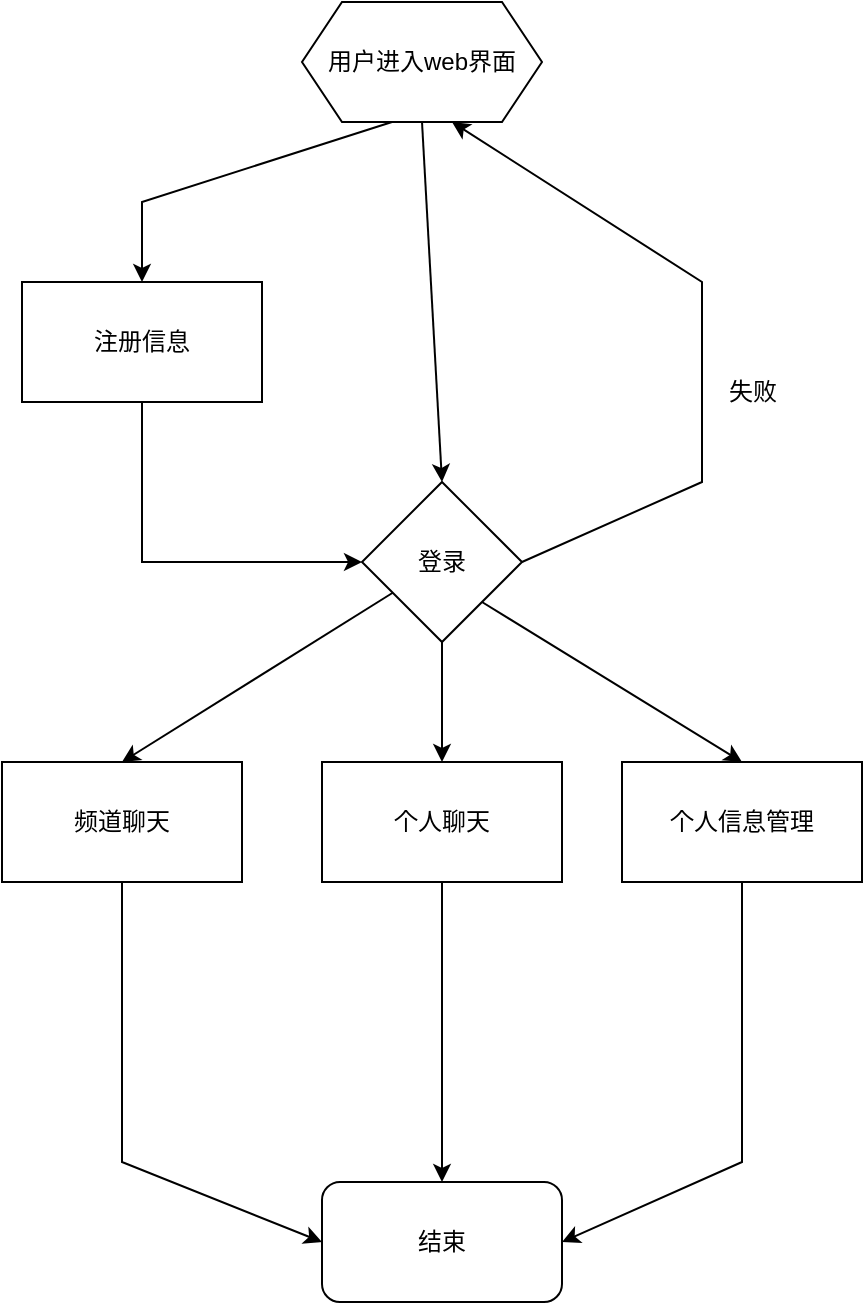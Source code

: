<mxfile version="21.1.7" type="github">
  <diagram id="C5RBs43oDa-KdzZeNtuy" name="Page-1">
    <mxGraphModel dx="690" dy="983" grid="1" gridSize="10" guides="1" tooltips="1" connect="1" arrows="1" fold="1" page="1" pageScale="1" pageWidth="827" pageHeight="1169" math="0" shadow="0">
      <root>
        <mxCell id="WIyWlLk6GJQsqaUBKTNV-0" />
        <mxCell id="WIyWlLk6GJQsqaUBKTNV-1" parent="WIyWlLk6GJQsqaUBKTNV-0" />
        <mxCell id="-pjxlFoHNSqb5RoikKhp-0" value="用户进入web界面" style="shape=hexagon;perimeter=hexagonPerimeter2;whiteSpace=wrap;html=1;fixedSize=1;" vertex="1" parent="WIyWlLk6GJQsqaUBKTNV-1">
          <mxGeometry x="270" y="60" width="120" height="60" as="geometry" />
        </mxCell>
        <mxCell id="-pjxlFoHNSqb5RoikKhp-1" value="注册信息" style="whiteSpace=wrap;html=1;" vertex="1" parent="WIyWlLk6GJQsqaUBKTNV-1">
          <mxGeometry x="130" y="200" width="120" height="60" as="geometry" />
        </mxCell>
        <mxCell id="-pjxlFoHNSqb5RoikKhp-5" value="登录" style="rhombus;whiteSpace=wrap;html=1;" vertex="1" parent="WIyWlLk6GJQsqaUBKTNV-1">
          <mxGeometry x="300" y="300" width="80" height="80" as="geometry" />
        </mxCell>
        <mxCell id="-pjxlFoHNSqb5RoikKhp-8" value="" style="endArrow=classic;html=1;rounded=0;exitX=0.375;exitY=1;exitDx=0;exitDy=0;entryX=0.5;entryY=0;entryDx=0;entryDy=0;" edge="1" parent="WIyWlLk6GJQsqaUBKTNV-1" source="-pjxlFoHNSqb5RoikKhp-0" target="-pjxlFoHNSqb5RoikKhp-1">
          <mxGeometry width="50" height="50" relative="1" as="geometry">
            <mxPoint x="360" y="310" as="sourcePoint" />
            <mxPoint x="410" y="260" as="targetPoint" />
            <Array as="points">
              <mxPoint x="190" y="160" />
            </Array>
          </mxGeometry>
        </mxCell>
        <mxCell id="-pjxlFoHNSqb5RoikKhp-9" value="" style="endArrow=classic;html=1;rounded=0;exitX=0.5;exitY=1;exitDx=0;exitDy=0;entryX=0.5;entryY=0;entryDx=0;entryDy=0;" edge="1" parent="WIyWlLk6GJQsqaUBKTNV-1" source="-pjxlFoHNSqb5RoikKhp-0" target="-pjxlFoHNSqb5RoikKhp-5">
          <mxGeometry width="50" height="50" relative="1" as="geometry">
            <mxPoint x="360" y="310" as="sourcePoint" />
            <mxPoint x="410" y="260" as="targetPoint" />
          </mxGeometry>
        </mxCell>
        <mxCell id="-pjxlFoHNSqb5RoikKhp-10" value="" style="endArrow=classic;html=1;rounded=0;exitX=0.5;exitY=1;exitDx=0;exitDy=0;entryX=0;entryY=0.5;entryDx=0;entryDy=0;" edge="1" parent="WIyWlLk6GJQsqaUBKTNV-1" source="-pjxlFoHNSqb5RoikKhp-1" target="-pjxlFoHNSqb5RoikKhp-5">
          <mxGeometry width="50" height="50" relative="1" as="geometry">
            <mxPoint x="360" y="310" as="sourcePoint" />
            <mxPoint x="410" y="260" as="targetPoint" />
            <Array as="points">
              <mxPoint x="190" y="340" />
            </Array>
          </mxGeometry>
        </mxCell>
        <mxCell id="-pjxlFoHNSqb5RoikKhp-11" value="" style="endArrow=classic;html=1;rounded=0;exitX=1;exitY=0.5;exitDx=0;exitDy=0;entryX=0.625;entryY=1;entryDx=0;entryDy=0;" edge="1" parent="WIyWlLk6GJQsqaUBKTNV-1" source="-pjxlFoHNSqb5RoikKhp-5" target="-pjxlFoHNSqb5RoikKhp-0">
          <mxGeometry width="50" height="50" relative="1" as="geometry">
            <mxPoint x="360" y="310" as="sourcePoint" />
            <mxPoint x="410" y="260" as="targetPoint" />
            <Array as="points">
              <mxPoint x="470" y="300" />
              <mxPoint x="470" y="200" />
            </Array>
          </mxGeometry>
        </mxCell>
        <mxCell id="-pjxlFoHNSqb5RoikKhp-12" value="失败" style="text;html=1;align=center;verticalAlign=middle;resizable=0;points=[];autosize=1;strokeColor=none;fillColor=none;" vertex="1" parent="WIyWlLk6GJQsqaUBKTNV-1">
          <mxGeometry x="470" y="240" width="50" height="30" as="geometry" />
        </mxCell>
        <mxCell id="-pjxlFoHNSqb5RoikKhp-13" value="" style="endArrow=classic;html=1;rounded=0;entryX=0.5;entryY=0;entryDx=0;entryDy=0;" edge="1" parent="WIyWlLk6GJQsqaUBKTNV-1" source="-pjxlFoHNSqb5RoikKhp-5" target="-pjxlFoHNSqb5RoikKhp-14">
          <mxGeometry width="50" height="50" relative="1" as="geometry">
            <mxPoint x="360" y="470" as="sourcePoint" />
            <mxPoint x="340" y="440" as="targetPoint" />
          </mxGeometry>
        </mxCell>
        <mxCell id="-pjxlFoHNSqb5RoikKhp-14" value="频道聊天" style="whiteSpace=wrap;html=1;" vertex="1" parent="WIyWlLk6GJQsqaUBKTNV-1">
          <mxGeometry x="120" y="440" width="120" height="60" as="geometry" />
        </mxCell>
        <mxCell id="-pjxlFoHNSqb5RoikKhp-15" value="个人聊天" style="whiteSpace=wrap;html=1;" vertex="1" parent="WIyWlLk6GJQsqaUBKTNV-1">
          <mxGeometry x="280" y="440" width="120" height="60" as="geometry" />
        </mxCell>
        <mxCell id="-pjxlFoHNSqb5RoikKhp-16" value="个人信息管理" style="whiteSpace=wrap;html=1;" vertex="1" parent="WIyWlLk6GJQsqaUBKTNV-1">
          <mxGeometry x="430" y="440" width="120" height="60" as="geometry" />
        </mxCell>
        <mxCell id="-pjxlFoHNSqb5RoikKhp-17" value="" style="endArrow=classic;html=1;rounded=0;exitX=0.5;exitY=1;exitDx=0;exitDy=0;" edge="1" parent="WIyWlLk6GJQsqaUBKTNV-1" source="-pjxlFoHNSqb5RoikKhp-5" target="-pjxlFoHNSqb5RoikKhp-15">
          <mxGeometry width="50" height="50" relative="1" as="geometry">
            <mxPoint x="360" y="490" as="sourcePoint" />
            <mxPoint x="410" y="440" as="targetPoint" />
          </mxGeometry>
        </mxCell>
        <mxCell id="-pjxlFoHNSqb5RoikKhp-18" value="" style="endArrow=classic;html=1;rounded=0;entryX=0.5;entryY=0;entryDx=0;entryDy=0;exitX=1;exitY=1;exitDx=0;exitDy=0;" edge="1" parent="WIyWlLk6GJQsqaUBKTNV-1" source="-pjxlFoHNSqb5RoikKhp-5" target="-pjxlFoHNSqb5RoikKhp-16">
          <mxGeometry width="50" height="50" relative="1" as="geometry">
            <mxPoint x="360" y="490" as="sourcePoint" />
            <mxPoint x="410" y="440" as="targetPoint" />
          </mxGeometry>
        </mxCell>
        <mxCell id="-pjxlFoHNSqb5RoikKhp-19" value="结束" style="rounded=1;whiteSpace=wrap;html=1;" vertex="1" parent="WIyWlLk6GJQsqaUBKTNV-1">
          <mxGeometry x="280" y="650" width="120" height="60" as="geometry" />
        </mxCell>
        <mxCell id="-pjxlFoHNSqb5RoikKhp-20" value="" style="endArrow=classic;html=1;rounded=0;exitX=0.5;exitY=1;exitDx=0;exitDy=0;entryX=0;entryY=0.5;entryDx=0;entryDy=0;" edge="1" parent="WIyWlLk6GJQsqaUBKTNV-1" source="-pjxlFoHNSqb5RoikKhp-14" target="-pjxlFoHNSqb5RoikKhp-19">
          <mxGeometry width="50" height="50" relative="1" as="geometry">
            <mxPoint x="360" y="650" as="sourcePoint" />
            <mxPoint x="440" y="630" as="targetPoint" />
            <Array as="points">
              <mxPoint x="180" y="640" />
            </Array>
          </mxGeometry>
        </mxCell>
        <mxCell id="-pjxlFoHNSqb5RoikKhp-21" value="" style="endArrow=classic;html=1;rounded=0;exitX=0.5;exitY=1;exitDx=0;exitDy=0;entryX=0.5;entryY=0;entryDx=0;entryDy=0;" edge="1" parent="WIyWlLk6GJQsqaUBKTNV-1" source="-pjxlFoHNSqb5RoikKhp-15" target="-pjxlFoHNSqb5RoikKhp-19">
          <mxGeometry width="50" height="50" relative="1" as="geometry">
            <mxPoint x="360" y="480" as="sourcePoint" />
            <mxPoint x="410" y="430" as="targetPoint" />
          </mxGeometry>
        </mxCell>
        <mxCell id="-pjxlFoHNSqb5RoikKhp-22" value="" style="endArrow=classic;html=1;rounded=0;exitX=0.5;exitY=1;exitDx=0;exitDy=0;entryX=1;entryY=0.5;entryDx=0;entryDy=0;" edge="1" parent="WIyWlLk6GJQsqaUBKTNV-1" source="-pjxlFoHNSqb5RoikKhp-16" target="-pjxlFoHNSqb5RoikKhp-19">
          <mxGeometry width="50" height="50" relative="1" as="geometry">
            <mxPoint x="360" y="480" as="sourcePoint" />
            <mxPoint x="410" y="430" as="targetPoint" />
            <Array as="points">
              <mxPoint x="490" y="640" />
            </Array>
          </mxGeometry>
        </mxCell>
      </root>
    </mxGraphModel>
  </diagram>
</mxfile>
